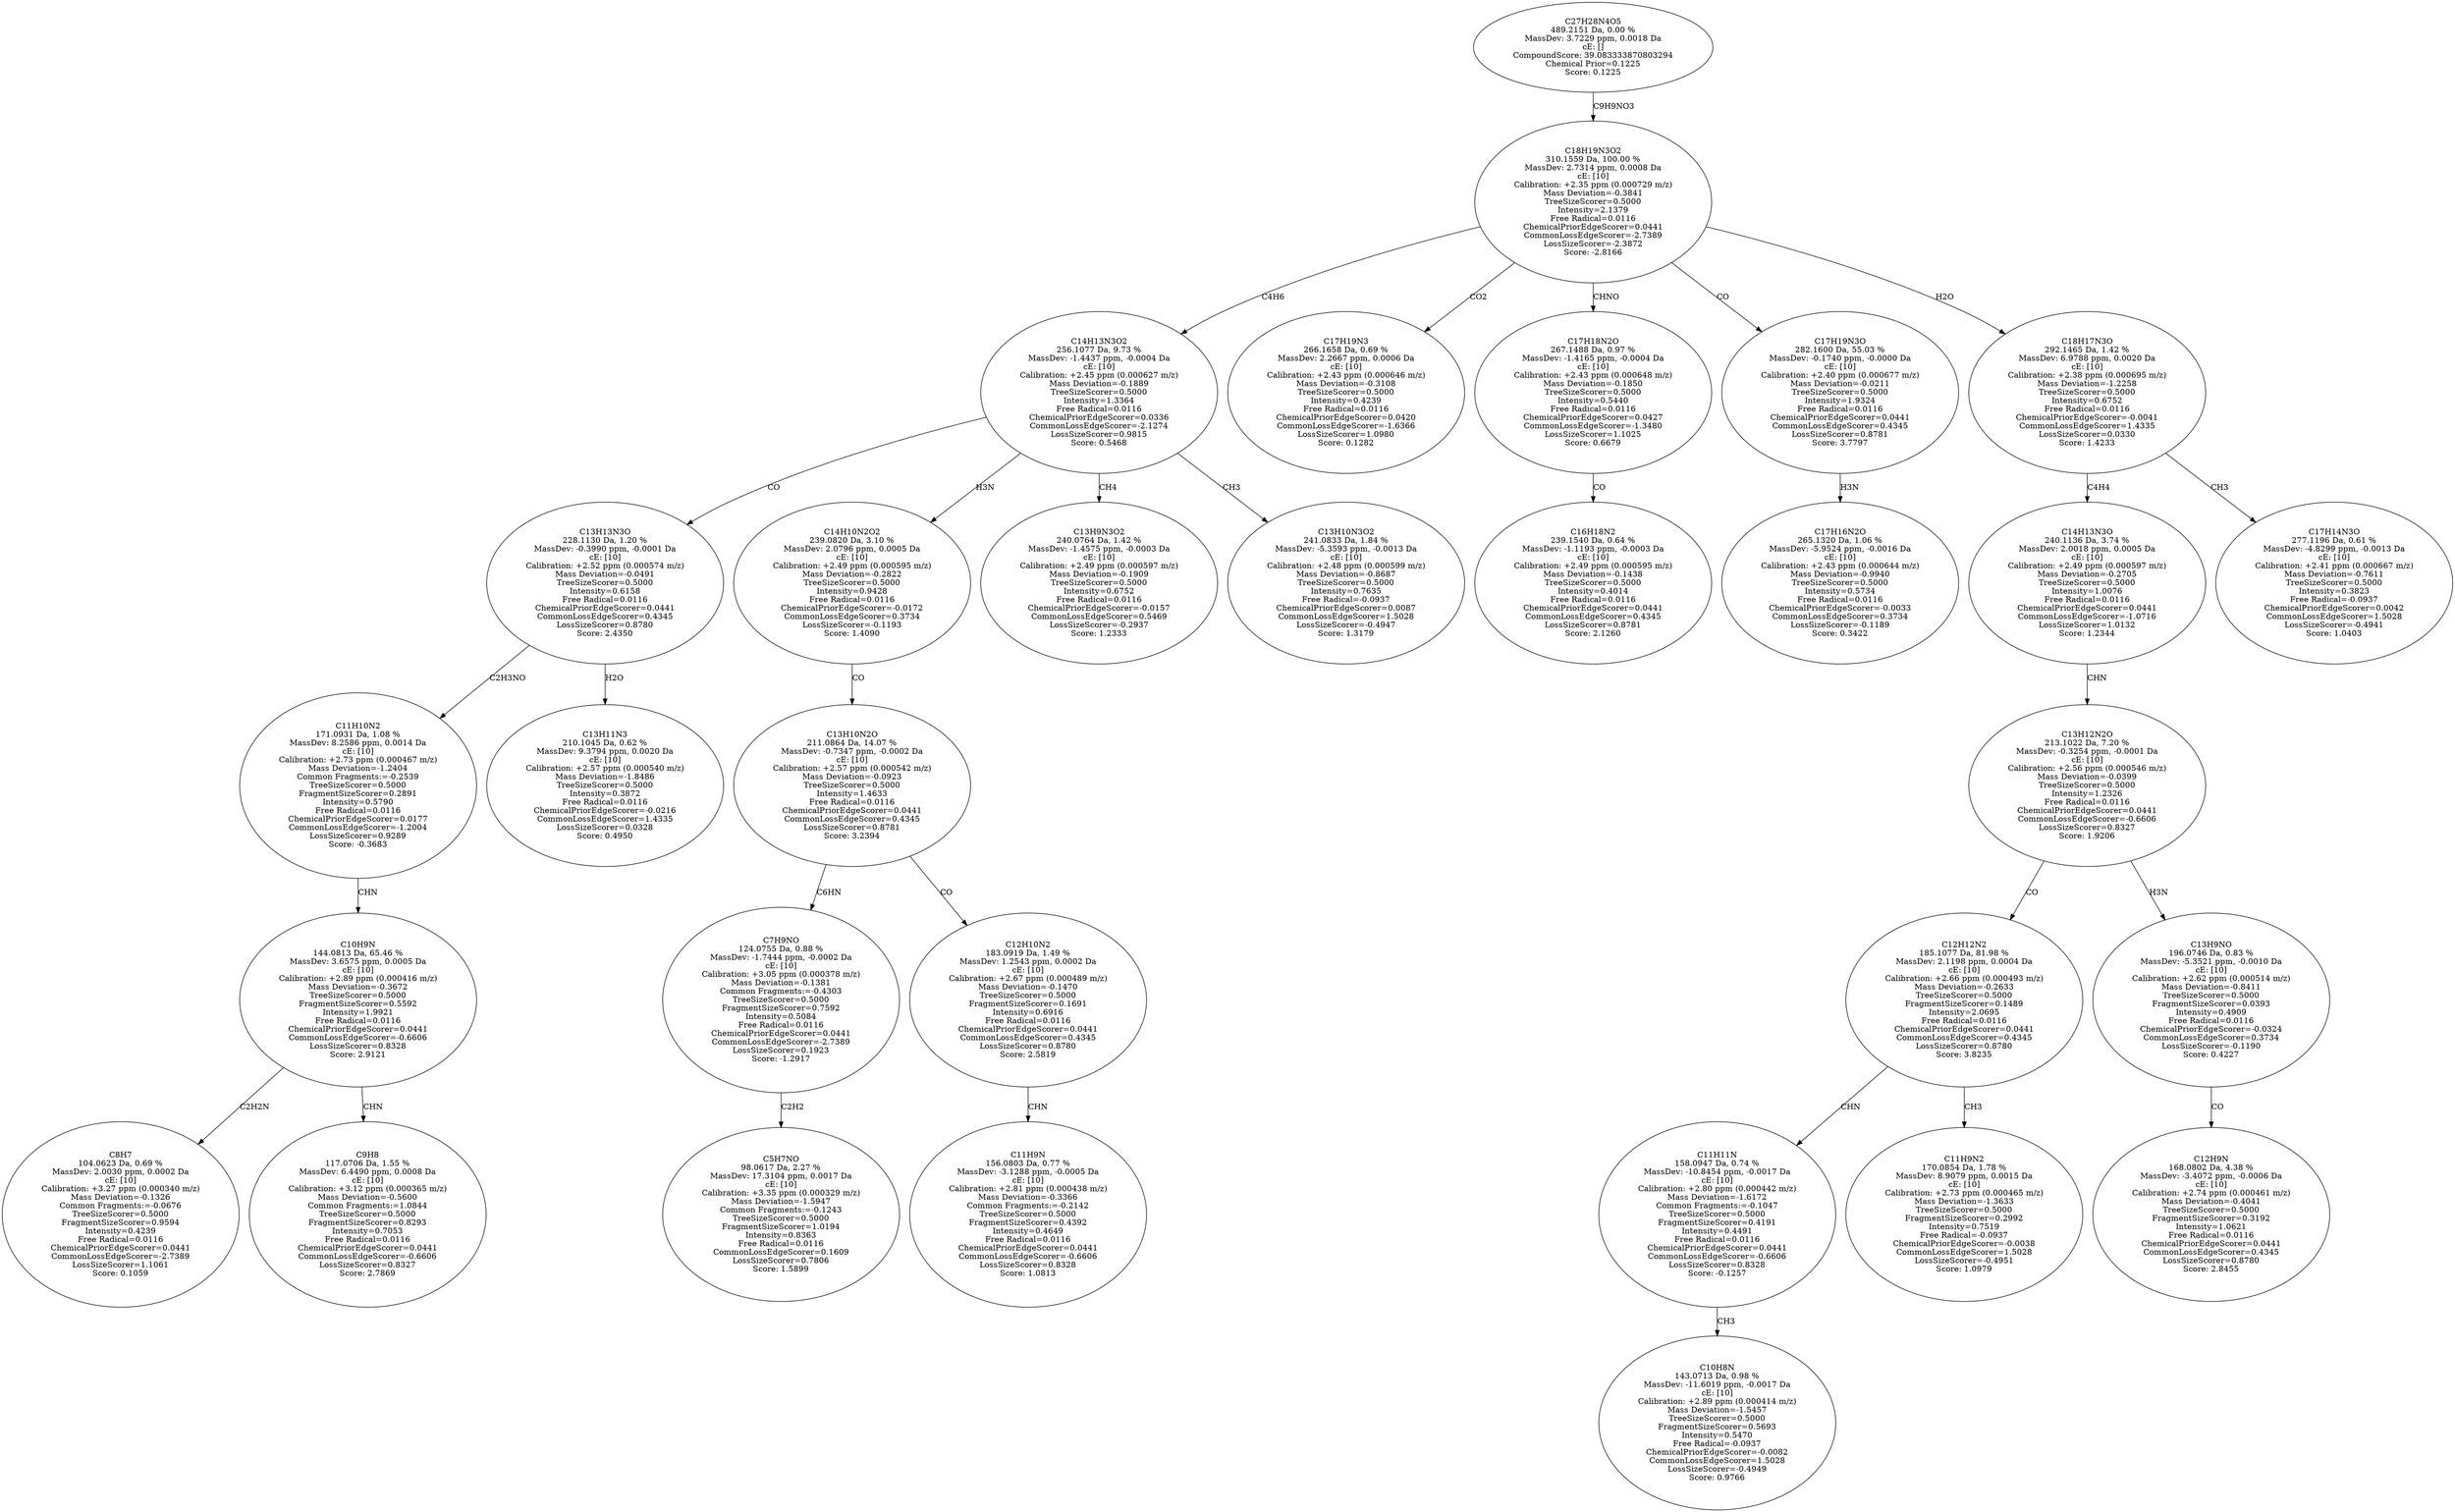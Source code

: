 strict digraph {
v1 [label="C8H7\n104.0623 Da, 0.69 %\nMassDev: 2.0030 ppm, 0.0002 Da\ncE: [10]\nCalibration: +3.27 ppm (0.000340 m/z)\nMass Deviation=-0.1326\nCommon Fragments:=-0.0676\nTreeSizeScorer=0.5000\nFragmentSizeScorer=0.9594\nIntensity=0.4239\nFree Radical=0.0116\nChemicalPriorEdgeScorer=0.0441\nCommonLossEdgeScorer=-2.7389\nLossSizeScorer=1.1061\nScore: 0.1059"];
v2 [label="C9H8\n117.0706 Da, 1.55 %\nMassDev: 6.4490 ppm, 0.0008 Da\ncE: [10]\nCalibration: +3.12 ppm (0.000365 m/z)\nMass Deviation=-0.5600\nCommon Fragments:=1.0844\nTreeSizeScorer=0.5000\nFragmentSizeScorer=0.8293\nIntensity=0.7053\nFree Radical=0.0116\nChemicalPriorEdgeScorer=0.0441\nCommonLossEdgeScorer=-0.6606\nLossSizeScorer=0.8327\nScore: 2.7869"];
v3 [label="C10H9N\n144.0813 Da, 65.46 %\nMassDev: 3.6575 ppm, 0.0005 Da\ncE: [10]\nCalibration: +2.89 ppm (0.000416 m/z)\nMass Deviation=-0.3672\nTreeSizeScorer=0.5000\nFragmentSizeScorer=0.5592\nIntensity=1.9921\nFree Radical=0.0116\nChemicalPriorEdgeScorer=0.0441\nCommonLossEdgeScorer=-0.6606\nLossSizeScorer=0.8328\nScore: 2.9121"];
v4 [label="C11H10N2\n171.0931 Da, 1.08 %\nMassDev: 8.2586 ppm, 0.0014 Da\ncE: [10]\nCalibration: +2.73 ppm (0.000467 m/z)\nMass Deviation=-1.2404\nCommon Fragments:=-0.2539\nTreeSizeScorer=0.5000\nFragmentSizeScorer=0.2891\nIntensity=0.5790\nFree Radical=0.0116\nChemicalPriorEdgeScorer=0.0177\nCommonLossEdgeScorer=-1.2004\nLossSizeScorer=0.9289\nScore: -0.3683"];
v5 [label="C13H11N3\n210.1045 Da, 0.62 %\nMassDev: 9.3794 ppm, 0.0020 Da\ncE: [10]\nCalibration: +2.57 ppm (0.000540 m/z)\nMass Deviation=-1.8486\nTreeSizeScorer=0.5000\nIntensity=0.3872\nFree Radical=0.0116\nChemicalPriorEdgeScorer=-0.0216\nCommonLossEdgeScorer=1.4335\nLossSizeScorer=0.0328\nScore: 0.4950"];
v6 [label="C13H13N3O\n228.1130 Da, 1.20 %\nMassDev: -0.3990 ppm, -0.0001 Da\ncE: [10]\nCalibration: +2.52 ppm (0.000574 m/z)\nMass Deviation=-0.0491\nTreeSizeScorer=0.5000\nIntensity=0.6158\nFree Radical=0.0116\nChemicalPriorEdgeScorer=0.0441\nCommonLossEdgeScorer=0.4345\nLossSizeScorer=0.8780\nScore: 2.4350"];
v7 [label="C5H7NO\n98.0617 Da, 2.27 %\nMassDev: 17.3104 ppm, 0.0017 Da\ncE: [10]\nCalibration: +3.35 ppm (0.000329 m/z)\nMass Deviation=-1.5947\nCommon Fragments:=-0.1243\nTreeSizeScorer=0.5000\nFragmentSizeScorer=1.0194\nIntensity=0.8363\nFree Radical=0.0116\nCommonLossEdgeScorer=0.1609\nLossSizeScorer=0.7806\nScore: 1.5899"];
v8 [label="C7H9NO\n124.0755 Da, 0.88 %\nMassDev: -1.7444 ppm, -0.0002 Da\ncE: [10]\nCalibration: +3.05 ppm (0.000378 m/z)\nMass Deviation=-0.1381\nCommon Fragments:=-0.4303\nTreeSizeScorer=0.5000\nFragmentSizeScorer=0.7592\nIntensity=0.5084\nFree Radical=0.0116\nChemicalPriorEdgeScorer=0.0441\nCommonLossEdgeScorer=-2.7389\nLossSizeScorer=0.1923\nScore: -1.2917"];
v9 [label="C11H9N\n156.0803 Da, 0.77 %\nMassDev: -3.1288 ppm, -0.0005 Da\ncE: [10]\nCalibration: +2.81 ppm (0.000438 m/z)\nMass Deviation=-0.3366\nCommon Fragments:=-0.2142\nTreeSizeScorer=0.5000\nFragmentSizeScorer=0.4392\nIntensity=0.4649\nFree Radical=0.0116\nChemicalPriorEdgeScorer=0.0441\nCommonLossEdgeScorer=-0.6606\nLossSizeScorer=0.8328\nScore: 1.0813"];
v10 [label="C12H10N2\n183.0919 Da, 1.49 %\nMassDev: 1.2543 ppm, 0.0002 Da\ncE: [10]\nCalibration: +2.67 ppm (0.000489 m/z)\nMass Deviation=-0.1470\nTreeSizeScorer=0.5000\nFragmentSizeScorer=0.1691\nIntensity=0.6916\nFree Radical=0.0116\nChemicalPriorEdgeScorer=0.0441\nCommonLossEdgeScorer=0.4345\nLossSizeScorer=0.8780\nScore: 2.5819"];
v11 [label="C13H10N2O\n211.0864 Da, 14.07 %\nMassDev: -0.7347 ppm, -0.0002 Da\ncE: [10]\nCalibration: +2.57 ppm (0.000542 m/z)\nMass Deviation=-0.0923\nTreeSizeScorer=0.5000\nIntensity=1.4633\nFree Radical=0.0116\nChemicalPriorEdgeScorer=0.0441\nCommonLossEdgeScorer=0.4345\nLossSizeScorer=0.8781\nScore: 3.2394"];
v12 [label="C14H10N2O2\n239.0820 Da, 3.10 %\nMassDev: 2.0796 ppm, 0.0005 Da\ncE: [10]\nCalibration: +2.49 ppm (0.000595 m/z)\nMass Deviation=-0.2822\nTreeSizeScorer=0.5000\nIntensity=0.9428\nFree Radical=0.0116\nChemicalPriorEdgeScorer=-0.0172\nCommonLossEdgeScorer=0.3734\nLossSizeScorer=-0.1193\nScore: 1.4090"];
v13 [label="C13H9N3O2\n240.0764 Da, 1.42 %\nMassDev: -1.4575 ppm, -0.0003 Da\ncE: [10]\nCalibration: +2.49 ppm (0.000597 m/z)\nMass Deviation=-0.1909\nTreeSizeScorer=0.5000\nIntensity=0.6752\nFree Radical=0.0116\nChemicalPriorEdgeScorer=-0.0157\nCommonLossEdgeScorer=0.5469\nLossSizeScorer=-0.2937\nScore: 1.2333"];
v14 [label="C13H10N3O2\n241.0833 Da, 1.84 %\nMassDev: -5.3593 ppm, -0.0013 Da\ncE: [10]\nCalibration: +2.48 ppm (0.000599 m/z)\nMass Deviation=-0.8687\nTreeSizeScorer=0.5000\nIntensity=0.7635\nFree Radical=-0.0937\nChemicalPriorEdgeScorer=0.0087\nCommonLossEdgeScorer=1.5028\nLossSizeScorer=-0.4947\nScore: 1.3179"];
v15 [label="C14H13N3O2\n256.1077 Da, 9.73 %\nMassDev: -1.4437 ppm, -0.0004 Da\ncE: [10]\nCalibration: +2.45 ppm (0.000627 m/z)\nMass Deviation=-0.1889\nTreeSizeScorer=0.5000\nIntensity=1.3364\nFree Radical=0.0116\nChemicalPriorEdgeScorer=0.0336\nCommonLossEdgeScorer=-2.1274\nLossSizeScorer=0.9815\nScore: 0.5468"];
v16 [label="C17H19N3\n266.1658 Da, 0.69 %\nMassDev: 2.2667 ppm, 0.0006 Da\ncE: [10]\nCalibration: +2.43 ppm (0.000646 m/z)\nMass Deviation=-0.3108\nTreeSizeScorer=0.5000\nIntensity=0.4239\nFree Radical=0.0116\nChemicalPriorEdgeScorer=0.0420\nCommonLossEdgeScorer=-1.6366\nLossSizeScorer=1.0980\nScore: 0.1282"];
v17 [label="C16H18N2\n239.1540 Da, 0.64 %\nMassDev: -1.1193 ppm, -0.0003 Da\ncE: [10]\nCalibration: +2.49 ppm (0.000595 m/z)\nMass Deviation=-0.1438\nTreeSizeScorer=0.5000\nIntensity=0.4014\nFree Radical=0.0116\nChemicalPriorEdgeScorer=0.0441\nCommonLossEdgeScorer=0.4345\nLossSizeScorer=0.8781\nScore: 2.1260"];
v18 [label="C17H18N2O\n267.1488 Da, 0.97 %\nMassDev: -1.4165 ppm, -0.0004 Da\ncE: [10]\nCalibration: +2.43 ppm (0.000648 m/z)\nMass Deviation=-0.1850\nTreeSizeScorer=0.5000\nIntensity=0.5440\nFree Radical=0.0116\nChemicalPriorEdgeScorer=0.0427\nCommonLossEdgeScorer=-1.3480\nLossSizeScorer=1.1025\nScore: 0.6679"];
v19 [label="C17H16N2O\n265.1320 Da, 1.06 %\nMassDev: -5.9524 ppm, -0.0016 Da\ncE: [10]\nCalibration: +2.43 ppm (0.000644 m/z)\nMass Deviation=-0.9940\nTreeSizeScorer=0.5000\nIntensity=0.5734\nFree Radical=0.0116\nChemicalPriorEdgeScorer=-0.0033\nCommonLossEdgeScorer=0.3734\nLossSizeScorer=-0.1189\nScore: 0.3422"];
v20 [label="C17H19N3O\n282.1600 Da, 55.03 %\nMassDev: -0.1740 ppm, -0.0000 Da\ncE: [10]\nCalibration: +2.40 ppm (0.000677 m/z)\nMass Deviation=-0.0211\nTreeSizeScorer=0.5000\nIntensity=1.9324\nFree Radical=0.0116\nChemicalPriorEdgeScorer=0.0441\nCommonLossEdgeScorer=0.4345\nLossSizeScorer=0.8781\nScore: 3.7797"];
v21 [label="C10H8N\n143.0713 Da, 0.98 %\nMassDev: -11.6019 ppm, -0.0017 Da\ncE: [10]\nCalibration: +2.89 ppm (0.000414 m/z)\nMass Deviation=-1.5457\nTreeSizeScorer=0.5000\nFragmentSizeScorer=0.5693\nIntensity=0.5470\nFree Radical=-0.0937\nChemicalPriorEdgeScorer=-0.0082\nCommonLossEdgeScorer=1.5028\nLossSizeScorer=-0.4949\nScore: 0.9766"];
v22 [label="C11H11N\n158.0947 Da, 0.74 %\nMassDev: -10.8454 ppm, -0.0017 Da\ncE: [10]\nCalibration: +2.80 ppm (0.000442 m/z)\nMass Deviation=-1.6172\nCommon Fragments:=-0.1047\nTreeSizeScorer=0.5000\nFragmentSizeScorer=0.4191\nIntensity=0.4491\nFree Radical=0.0116\nChemicalPriorEdgeScorer=0.0441\nCommonLossEdgeScorer=-0.6606\nLossSizeScorer=0.8328\nScore: -0.1257"];
v23 [label="C11H9N2\n170.0854 Da, 1.78 %\nMassDev: 8.9079 ppm, 0.0015 Da\ncE: [10]\nCalibration: +2.73 ppm (0.000465 m/z)\nMass Deviation=-1.3633\nTreeSizeScorer=0.5000\nFragmentSizeScorer=0.2992\nIntensity=0.7519\nFree Radical=-0.0937\nChemicalPriorEdgeScorer=-0.0038\nCommonLossEdgeScorer=1.5028\nLossSizeScorer=-0.4951\nScore: 1.0979"];
v24 [label="C12H12N2\n185.1077 Da, 81.98 %\nMassDev: 2.1198 ppm, 0.0004 Da\ncE: [10]\nCalibration: +2.66 ppm (0.000493 m/z)\nMass Deviation=-0.2633\nTreeSizeScorer=0.5000\nFragmentSizeScorer=0.1489\nIntensity=2.0695\nFree Radical=0.0116\nChemicalPriorEdgeScorer=0.0441\nCommonLossEdgeScorer=0.4345\nLossSizeScorer=0.8780\nScore: 3.8235"];
v25 [label="C12H9N\n168.0802 Da, 4.38 %\nMassDev: -3.4072 ppm, -0.0006 Da\ncE: [10]\nCalibration: +2.74 ppm (0.000461 m/z)\nMass Deviation=-0.4041\nTreeSizeScorer=0.5000\nFragmentSizeScorer=0.3192\nIntensity=1.0621\nFree Radical=0.0116\nChemicalPriorEdgeScorer=0.0441\nCommonLossEdgeScorer=0.4345\nLossSizeScorer=0.8780\nScore: 2.8455"];
v26 [label="C13H9NO\n196.0746 Da, 0.83 %\nMassDev: -5.3521 ppm, -0.0010 Da\ncE: [10]\nCalibration: +2.62 ppm (0.000514 m/z)\nMass Deviation=-0.8411\nTreeSizeScorer=0.5000\nFragmentSizeScorer=0.0393\nIntensity=0.4909\nFree Radical=0.0116\nChemicalPriorEdgeScorer=-0.0324\nCommonLossEdgeScorer=0.3734\nLossSizeScorer=-0.1190\nScore: 0.4227"];
v27 [label="C13H12N2O\n213.1022 Da, 7.20 %\nMassDev: -0.3254 ppm, -0.0001 Da\ncE: [10]\nCalibration: +2.56 ppm (0.000546 m/z)\nMass Deviation=-0.0399\nTreeSizeScorer=0.5000\nIntensity=1.2326\nFree Radical=0.0116\nChemicalPriorEdgeScorer=0.0441\nCommonLossEdgeScorer=-0.6606\nLossSizeScorer=0.8327\nScore: 1.9206"];
v28 [label="C14H13N3O\n240.1136 Da, 3.74 %\nMassDev: 2.0018 ppm, 0.0005 Da\ncE: [10]\nCalibration: +2.49 ppm (0.000597 m/z)\nMass Deviation=-0.2705\nTreeSizeScorer=0.5000\nIntensity=1.0076\nFree Radical=0.0116\nChemicalPriorEdgeScorer=0.0441\nCommonLossEdgeScorer=-1.0716\nLossSizeScorer=1.0132\nScore: 1.2344"];
v29 [label="C17H14N3O\n277.1196 Da, 0.61 %\nMassDev: -4.8299 ppm, -0.0013 Da\ncE: [10]\nCalibration: +2.41 ppm (0.000667 m/z)\nMass Deviation=-0.7611\nTreeSizeScorer=0.5000\nIntensity=0.3823\nFree Radical=-0.0937\nChemicalPriorEdgeScorer=0.0042\nCommonLossEdgeScorer=1.5028\nLossSizeScorer=-0.4941\nScore: 1.0403"];
v30 [label="C18H17N3O\n292.1465 Da, 1.42 %\nMassDev: 6.9788 ppm, 0.0020 Da\ncE: [10]\nCalibration: +2.38 ppm (0.000695 m/z)\nMass Deviation=-1.2258\nTreeSizeScorer=0.5000\nIntensity=0.6752\nFree Radical=0.0116\nChemicalPriorEdgeScorer=-0.0041\nCommonLossEdgeScorer=1.4335\nLossSizeScorer=0.0330\nScore: 1.4233"];
v31 [label="C18H19N3O2\n310.1559 Da, 100.00 %\nMassDev: 2.7314 ppm, 0.0008 Da\ncE: [10]\nCalibration: +2.35 ppm (0.000729 m/z)\nMass Deviation=-0.3841\nTreeSizeScorer=0.5000\nIntensity=2.1379\nFree Radical=0.0116\nChemicalPriorEdgeScorer=0.0441\nCommonLossEdgeScorer=-2.7389\nLossSizeScorer=-2.3872\nScore: -2.8166"];
v32 [label="C27H28N4O5\n489.2151 Da, 0.00 %\nMassDev: 3.7229 ppm, 0.0018 Da\ncE: []\nCompoundScore: 39.083333870803294\nChemical Prior=0.1225\nScore: 0.1225"];
v3 -> v1 [label="C2H2N"];
v3 -> v2 [label="CHN"];
v4 -> v3 [label="CHN"];
v6 -> v4 [label="C2H3NO"];
v6 -> v5 [label="H2O"];
v15 -> v6 [label="CO"];
v8 -> v7 [label="C2H2"];
v11 -> v8 [label="C6HN"];
v10 -> v9 [label="CHN"];
v11 -> v10 [label="CO"];
v12 -> v11 [label="CO"];
v15 -> v12 [label="H3N"];
v15 -> v13 [label="CH4"];
v15 -> v14 [label="CH3"];
v31 -> v15 [label="C4H6"];
v31 -> v16 [label="CO2"];
v18 -> v17 [label="CO"];
v31 -> v18 [label="CHNO"];
v20 -> v19 [label="H3N"];
v31 -> v20 [label="CO"];
v22 -> v21 [label="CH3"];
v24 -> v22 [label="CHN"];
v24 -> v23 [label="CH3"];
v27 -> v24 [label="CO"];
v26 -> v25 [label="CO"];
v27 -> v26 [label="H3N"];
v28 -> v27 [label="CHN"];
v30 -> v28 [label="C4H4"];
v30 -> v29 [label="CH3"];
v31 -> v30 [label="H2O"];
v32 -> v31 [label="C9H9NO3"];
}